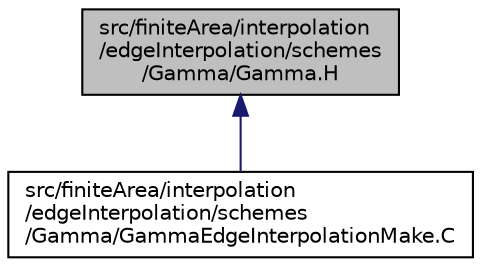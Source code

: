 digraph "src/finiteArea/interpolation/edgeInterpolation/schemes/Gamma/Gamma.H"
{
  bgcolor="transparent";
  edge [fontname="Helvetica",fontsize="10",labelfontname="Helvetica",labelfontsize="10"];
  node [fontname="Helvetica",fontsize="10",shape=record];
  Node1 [label="src/finiteArea/interpolation\l/edgeInterpolation/schemes\l/Gamma/Gamma.H",height=0.2,width=0.4,color="black", fillcolor="grey75", style="filled" fontcolor="black"];
  Node1 -> Node2 [dir="back",color="midnightblue",fontsize="10",style="solid",fontname="Helvetica"];
  Node2 [label="src/finiteArea/interpolation\l/edgeInterpolation/schemes\l/Gamma/GammaEdgeInterpolationMake.C",height=0.2,width=0.4,color="black",URL="$GammaEdgeInterpolationMake_8C.html"];
}
